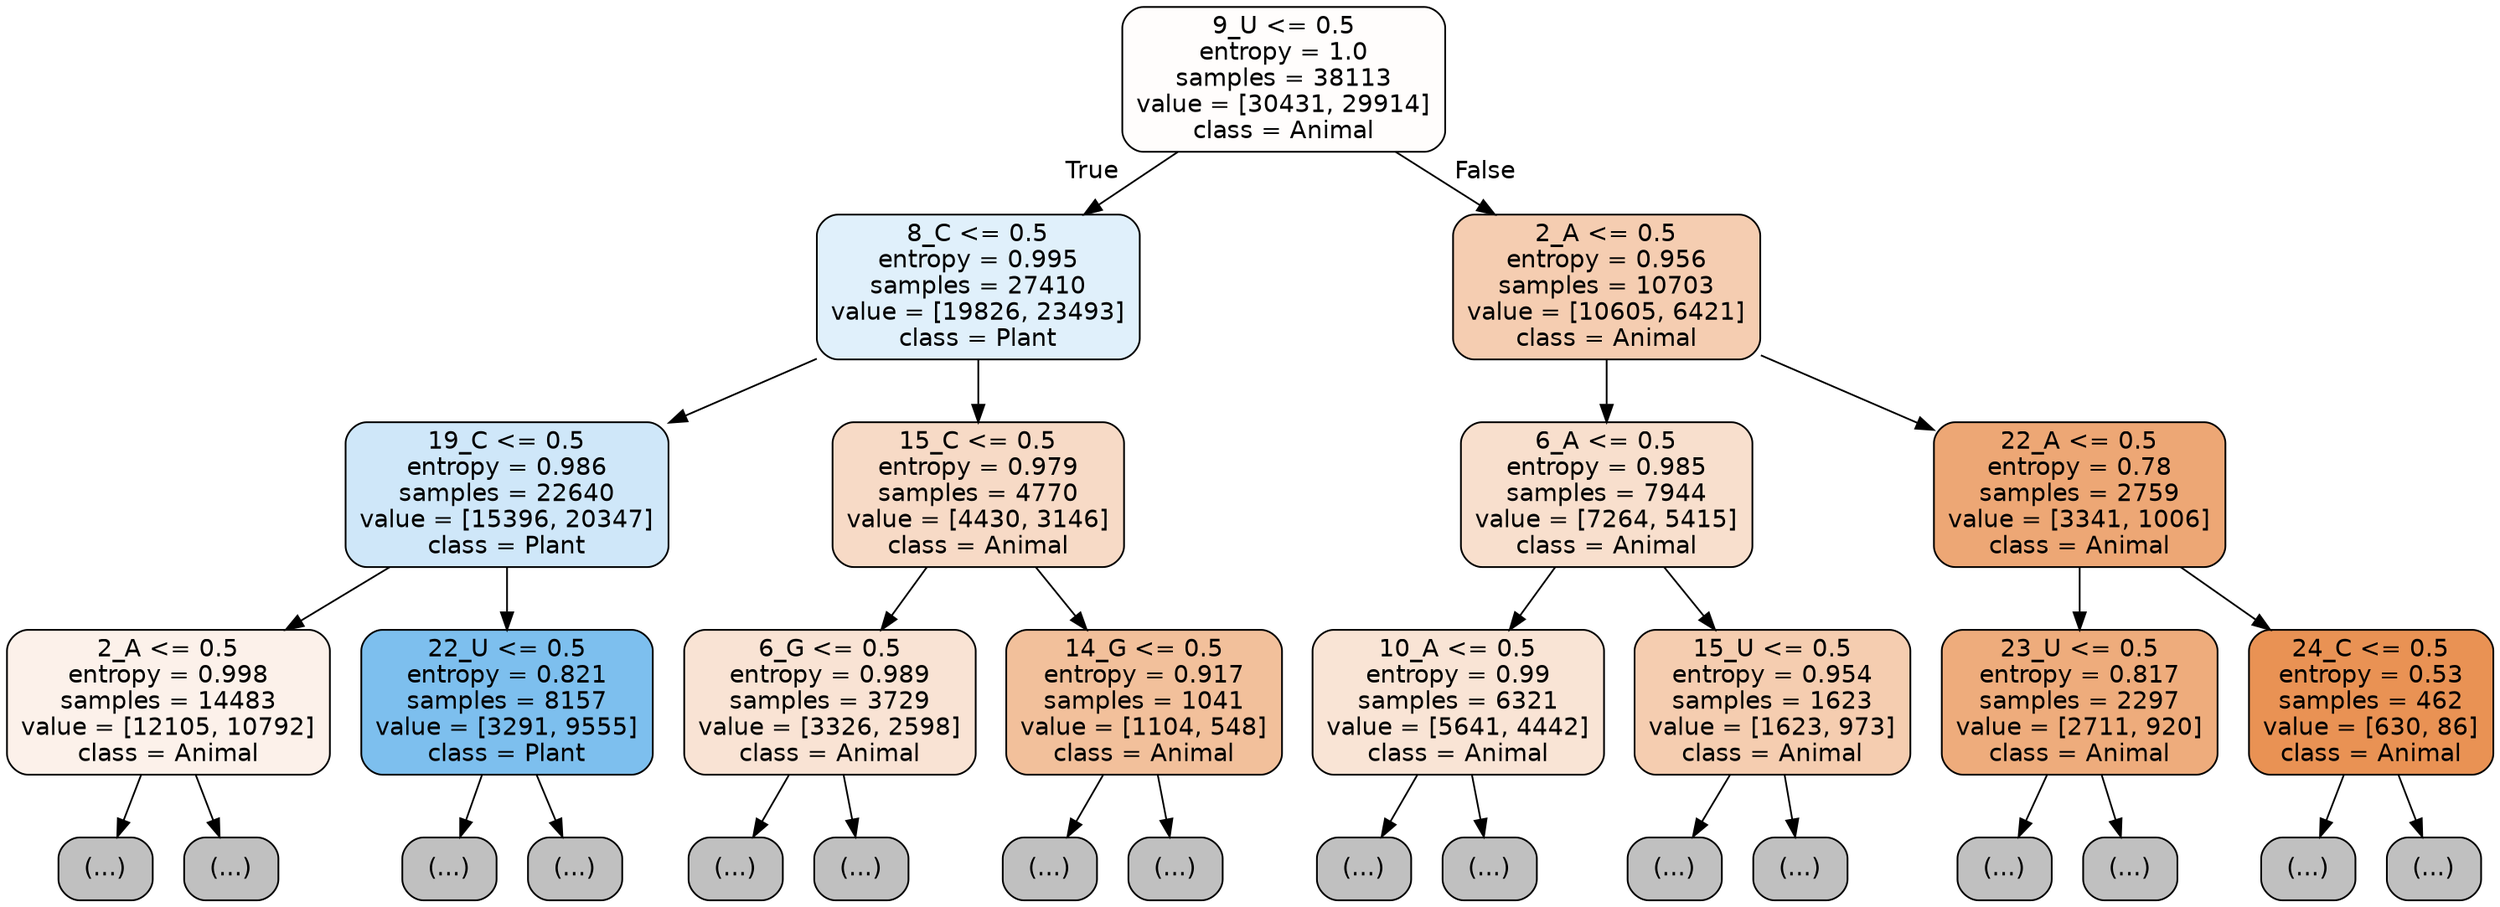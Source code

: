 digraph Tree {
node [shape=box, style="filled, rounded", color="black", fontname="helvetica"] ;
edge [fontname="helvetica"] ;
0 [label="9_U <= 0.5\nentropy = 1.0\nsamples = 38113\nvalue = [30431, 29914]\nclass = Animal", fillcolor="#fffdfc"] ;
1 [label="8_C <= 0.5\nentropy = 0.995\nsamples = 27410\nvalue = [19826, 23493]\nclass = Plant", fillcolor="#e0f0fb"] ;
0 -> 1 [labeldistance=2.5, labelangle=45, headlabel="True"] ;
2 [label="19_C <= 0.5\nentropy = 0.986\nsamples = 22640\nvalue = [15396, 20347]\nclass = Plant", fillcolor="#cfe7f9"] ;
1 -> 2 ;
3 [label="2_A <= 0.5\nentropy = 0.998\nsamples = 14483\nvalue = [12105, 10792]\nclass = Animal", fillcolor="#fcf1ea"] ;
2 -> 3 ;
4 [label="(...)", fillcolor="#C0C0C0"] ;
3 -> 4 ;
5529 [label="(...)", fillcolor="#C0C0C0"] ;
3 -> 5529 ;
7202 [label="22_U <= 0.5\nentropy = 0.821\nsamples = 8157\nvalue = [3291, 9555]\nclass = Plant", fillcolor="#7dbfee"] ;
2 -> 7202 ;
7203 [label="(...)", fillcolor="#C0C0C0"] ;
7202 -> 7203 ;
9228 [label="(...)", fillcolor="#C0C0C0"] ;
7202 -> 9228 ;
9517 [label="15_C <= 0.5\nentropy = 0.979\nsamples = 4770\nvalue = [4430, 3146]\nclass = Animal", fillcolor="#f7dac6"] ;
1 -> 9517 ;
9518 [label="6_G <= 0.5\nentropy = 0.989\nsamples = 3729\nvalue = [3326, 2598]\nclass = Animal", fillcolor="#f9e3d4"] ;
9517 -> 9518 ;
9519 [label="(...)", fillcolor="#C0C0C0"] ;
9518 -> 9519 ;
10960 [label="(...)", fillcolor="#C0C0C0"] ;
9518 -> 10960 ;
11551 [label="14_G <= 0.5\nentropy = 0.917\nsamples = 1041\nvalue = [1104, 548]\nclass = Animal", fillcolor="#f2c09b"] ;
9517 -> 11551 ;
11552 [label="(...)", fillcolor="#C0C0C0"] ;
11551 -> 11552 ;
11995 [label="(...)", fillcolor="#C0C0C0"] ;
11551 -> 11995 ;
12124 [label="2_A <= 0.5\nentropy = 0.956\nsamples = 10703\nvalue = [10605, 6421]\nclass = Animal", fillcolor="#f5cdb1"] ;
0 -> 12124 [labeldistance=2.5, labelangle=-45, headlabel="False"] ;
12125 [label="6_A <= 0.5\nentropy = 0.985\nsamples = 7944\nvalue = [7264, 5415]\nclass = Animal", fillcolor="#f8dfcd"] ;
12124 -> 12125 ;
12126 [label="10_A <= 0.5\nentropy = 0.99\nsamples = 6321\nvalue = [5641, 4442]\nclass = Animal", fillcolor="#f9e4d5"] ;
12125 -> 12126 ;
12127 [label="(...)", fillcolor="#C0C0C0"] ;
12126 -> 12127 ;
14452 [label="(...)", fillcolor="#C0C0C0"] ;
12126 -> 14452 ;
14931 [label="15_U <= 0.5\nentropy = 0.954\nsamples = 1623\nvalue = [1623, 973]\nclass = Animal", fillcolor="#f5cdb0"] ;
12125 -> 14931 ;
14932 [label="(...)", fillcolor="#C0C0C0"] ;
14931 -> 14932 ;
15581 [label="(...)", fillcolor="#C0C0C0"] ;
14931 -> 15581 ;
15784 [label="22_A <= 0.5\nentropy = 0.78\nsamples = 2759\nvalue = [3341, 1006]\nclass = Animal", fillcolor="#eda775"] ;
12124 -> 15784 ;
15785 [label="23_U <= 0.5\nentropy = 0.817\nsamples = 2297\nvalue = [2711, 920]\nclass = Animal", fillcolor="#eeac7c"] ;
15784 -> 15785 ;
15786 [label="(...)", fillcolor="#C0C0C0"] ;
15785 -> 15786 ;
16817 [label="(...)", fillcolor="#C0C0C0"] ;
15785 -> 16817 ;
16854 [label="24_C <= 0.5\nentropy = 0.53\nsamples = 462\nvalue = [630, 86]\nclass = Animal", fillcolor="#e99254"] ;
15784 -> 16854 ;
16855 [label="(...)", fillcolor="#C0C0C0"] ;
16854 -> 16855 ;
16998 [label="(...)", fillcolor="#C0C0C0"] ;
16854 -> 16998 ;
}